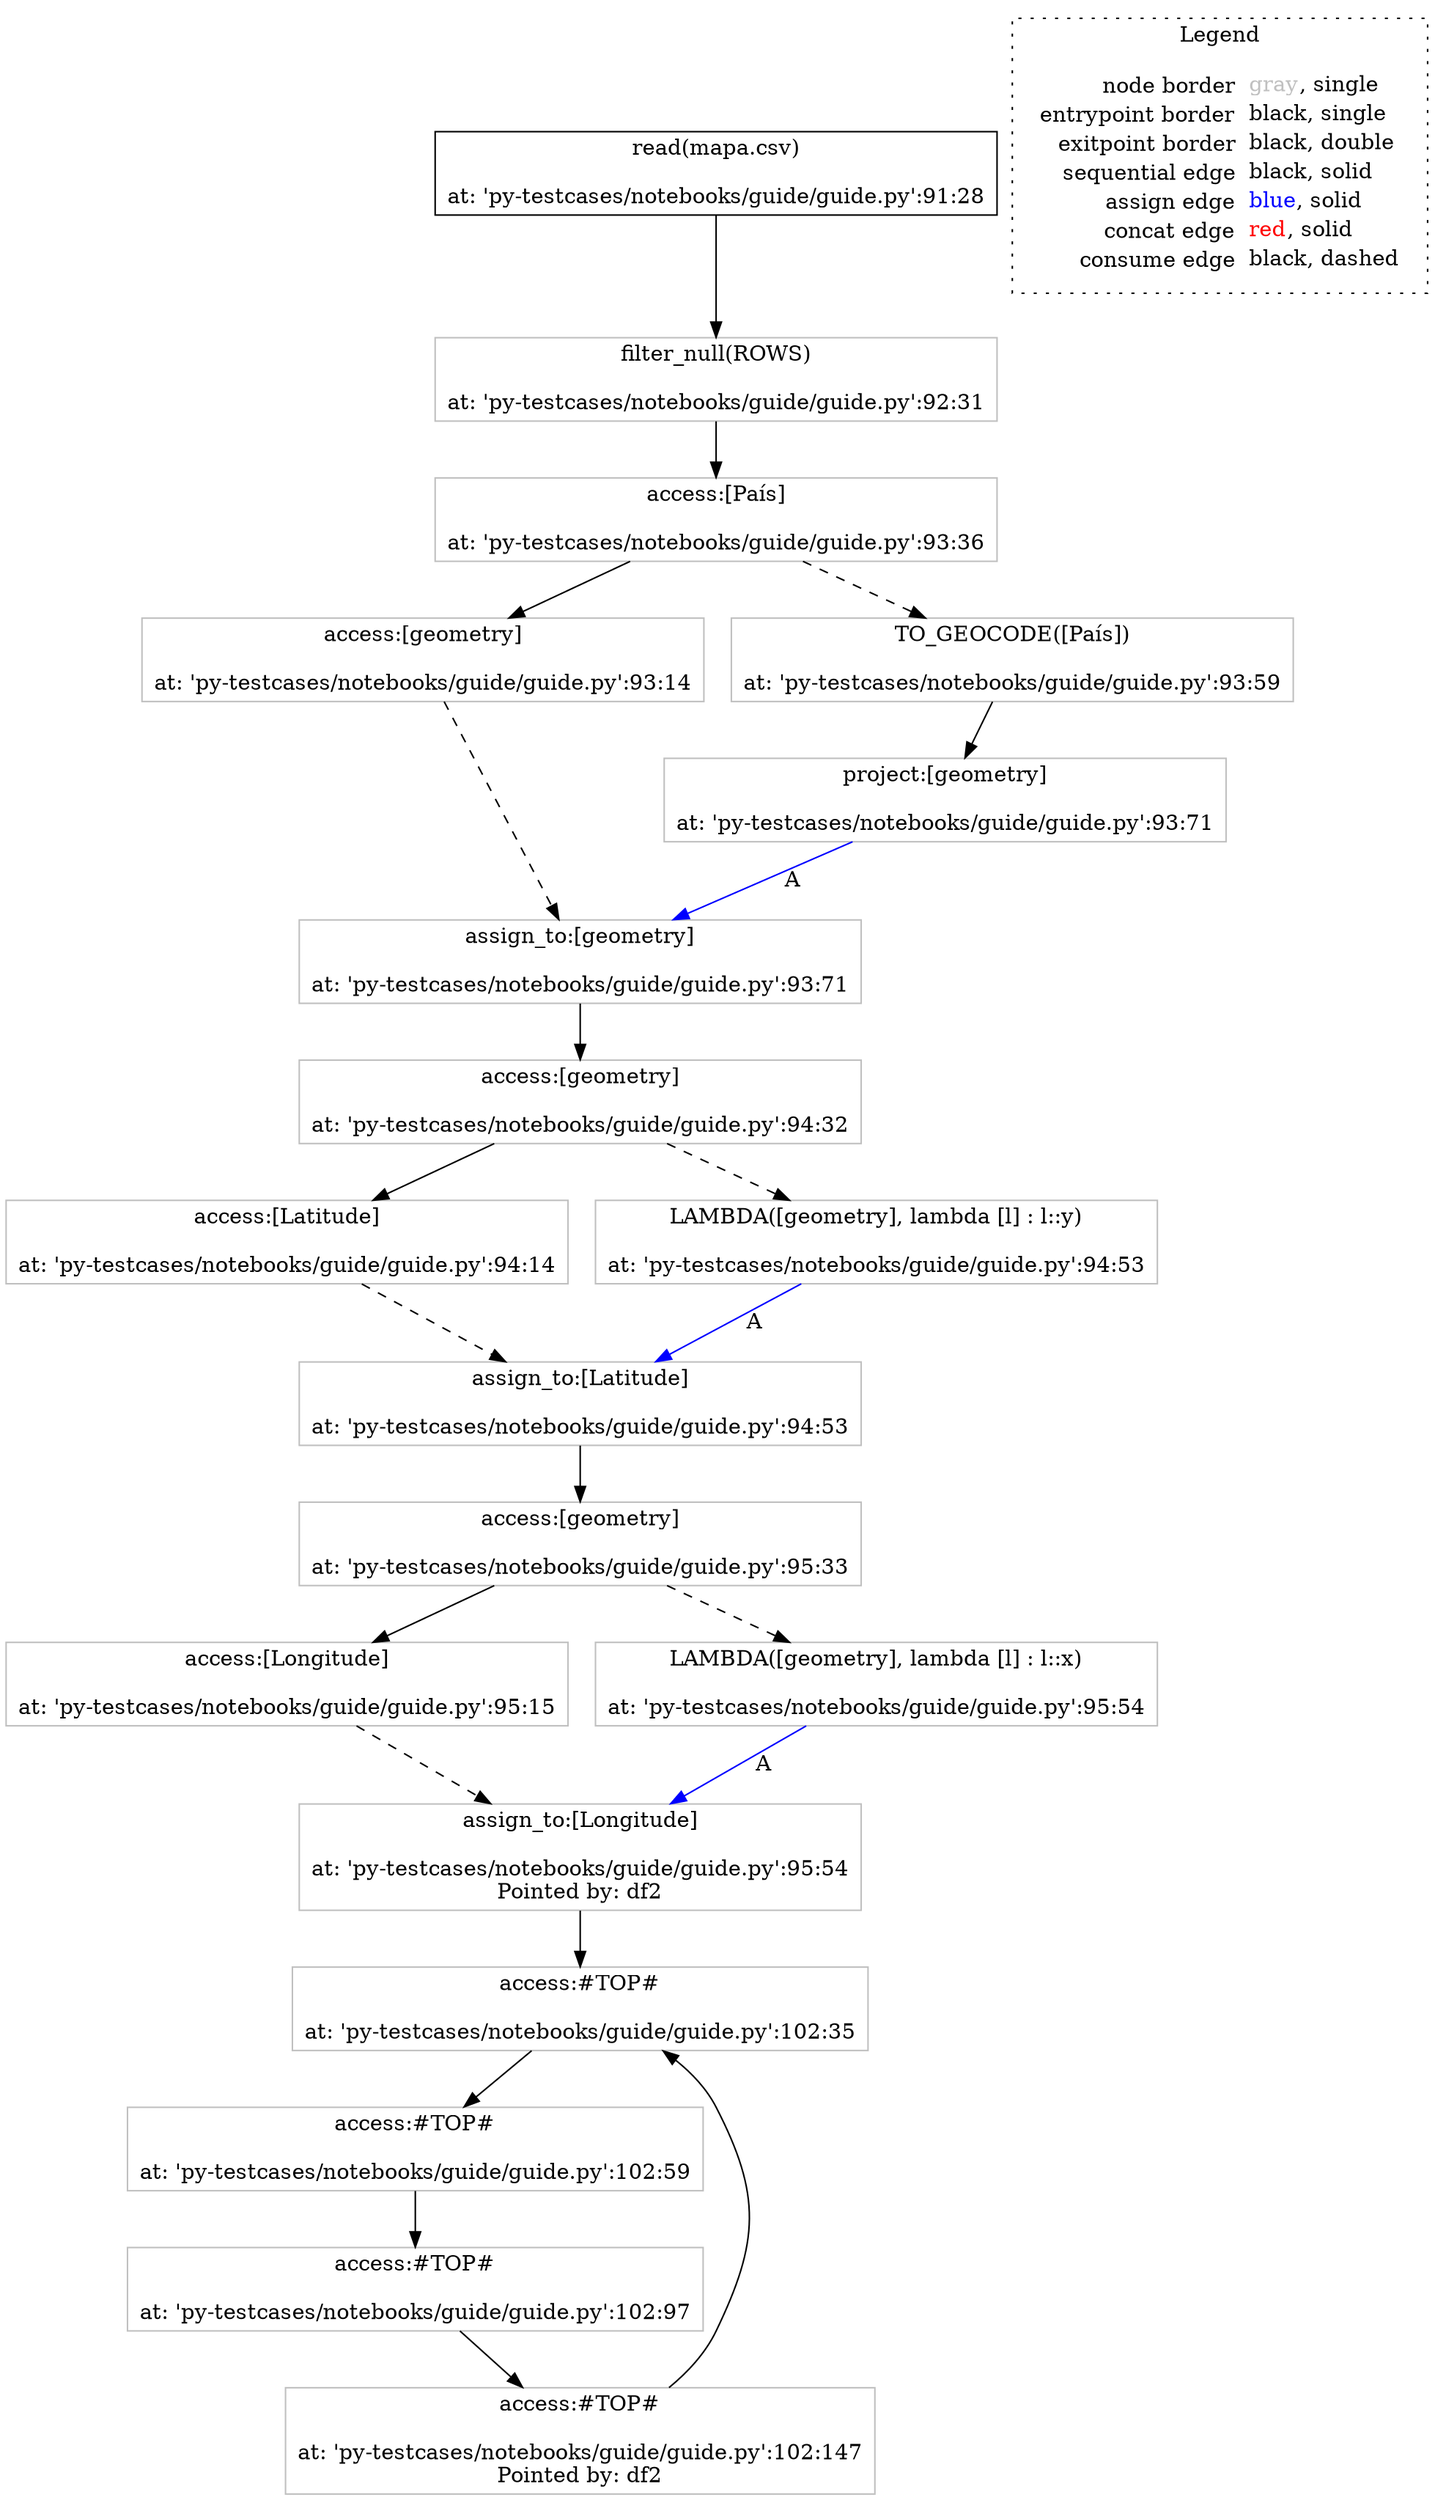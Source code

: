 digraph {
	"node401" [shape="rect",color="black",label=<read(mapa.csv)<BR/><BR/>at: 'py-testcases/notebooks/guide/guide.py':91:28>];
	"node402" [shape="rect",color="gray",label=<filter_null(ROWS)<BR/><BR/>at: 'py-testcases/notebooks/guide/guide.py':92:31>];
	"node403" [shape="rect",color="gray",label=<access:[geometry]<BR/><BR/>at: 'py-testcases/notebooks/guide/guide.py':93:14>];
	"node404" [shape="rect",color="gray",label=<access:[Pa&iacute;s]<BR/><BR/>at: 'py-testcases/notebooks/guide/guide.py':93:36>];
	"node405" [shape="rect",color="gray",label=<TO_GEOCODE([Pa&iacute;s])<BR/><BR/>at: 'py-testcases/notebooks/guide/guide.py':93:59>];
	"node406" [shape="rect",color="gray",label=<assign_to:[geometry]<BR/><BR/>at: 'py-testcases/notebooks/guide/guide.py':93:71>];
	"node407" [shape="rect",color="gray",label=<project:[geometry]<BR/><BR/>at: 'py-testcases/notebooks/guide/guide.py':93:71>];
	"node408" [shape="rect",color="gray",label=<access:[Latitude]<BR/><BR/>at: 'py-testcases/notebooks/guide/guide.py':94:14>];
	"node409" [shape="rect",color="gray",label=<access:[geometry]<BR/><BR/>at: 'py-testcases/notebooks/guide/guide.py':94:32>];
	"node410" [shape="rect",color="gray",label=<assign_to:[Latitude]<BR/><BR/>at: 'py-testcases/notebooks/guide/guide.py':94:53>];
	"node411" [shape="rect",color="gray",label=<LAMBDA([geometry], lambda [l] : l::y)<BR/><BR/>at: 'py-testcases/notebooks/guide/guide.py':94:53>];
	"node412" [shape="rect",color="gray",label=<access:[Longitude]<BR/><BR/>at: 'py-testcases/notebooks/guide/guide.py':95:15>];
	"node413" [shape="rect",color="gray",label=<access:[geometry]<BR/><BR/>at: 'py-testcases/notebooks/guide/guide.py':95:33>];
	"node414" [shape="rect",color="gray",label=<assign_to:[Longitude]<BR/><BR/>at: 'py-testcases/notebooks/guide/guide.py':95:54<BR/>Pointed by: df2>];
	"node415" [shape="rect",color="gray",label=<LAMBDA([geometry], lambda [l] : l::x)<BR/><BR/>at: 'py-testcases/notebooks/guide/guide.py':95:54>];
	"node416" [shape="rect",color="gray",label=<access:#TOP#<BR/><BR/>at: 'py-testcases/notebooks/guide/guide.py':102:35>];
	"node417" [shape="rect",color="gray",label=<access:#TOP#<BR/><BR/>at: 'py-testcases/notebooks/guide/guide.py':102:59>];
	"node418" [shape="rect",color="gray",label=<access:#TOP#<BR/><BR/>at: 'py-testcases/notebooks/guide/guide.py':102:97>];
	"node419" [shape="rect",color="gray",label=<access:#TOP#<BR/><BR/>at: 'py-testcases/notebooks/guide/guide.py':102:147<BR/>Pointed by: df2>];
	"node401" -> "node402" [color="black"];
	"node402" -> "node404" [color="black"];
	"node403" -> "node406" [color="black",style="dashed"];
	"node404" -> "node403" [color="black"];
	"node404" -> "node405" [color="black",style="dashed"];
	"node405" -> "node407" [color="black"];
	"node406" -> "node409" [color="black"];
	"node407" -> "node406" [color="blue",label=A];
	"node408" -> "node410" [color="black",style="dashed"];
	"node409" -> "node408" [color="black"];
	"node409" -> "node411" [color="black",style="dashed"];
	"node410" -> "node413" [color="black"];
	"node411" -> "node410" [color="blue",label=A];
	"node412" -> "node414" [color="black",style="dashed"];
	"node413" -> "node412" [color="black"];
	"node413" -> "node415" [color="black",style="dashed"];
	"node414" -> "node416" [color="black"];
	"node415" -> "node414" [color="blue",label=A];
	"node416" -> "node417" [color="black"];
	"node417" -> "node418" [color="black"];
	"node418" -> "node419" [color="black"];
	"node419" -> "node416" [color="black"];
subgraph cluster_legend {
	label="Legend";
	style=dotted;
	node [shape=plaintext];
	"legend" [label=<<table border="0" cellpadding="2" cellspacing="0" cellborder="0"><tr><td align="right">node border&nbsp;</td><td align="left"><font color="gray">gray</font>, single</td></tr><tr><td align="right">entrypoint border&nbsp;</td><td align="left"><font color="black">black</font>, single</td></tr><tr><td align="right">exitpoint border&nbsp;</td><td align="left"><font color="black">black</font>, double</td></tr><tr><td align="right">sequential edge&nbsp;</td><td align="left"><font color="black">black</font>, solid</td></tr><tr><td align="right">assign edge&nbsp;</td><td align="left"><font color="blue">blue</font>, solid</td></tr><tr><td align="right">concat edge&nbsp;</td><td align="left"><font color="red">red</font>, solid</td></tr><tr><td align="right">consume edge&nbsp;</td><td align="left"><font color="black">black</font>, dashed</td></tr></table>>];
}

}
